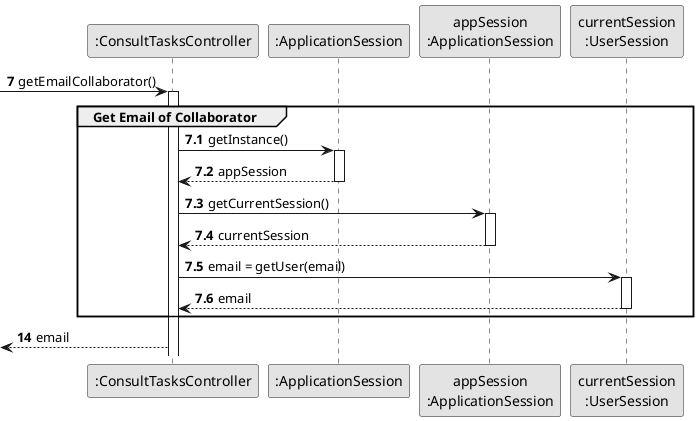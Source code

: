 @startuml
skinparam monochrome true
skinparam packageStyle rectangle
skinparam shadowing false

participant ":ConsultTasksController" as CTRL
participant ":ApplicationSession" as _APP
participant "appSession\n:ApplicationSession" as APP
participant "currentSession\n:UserSession" as SESSION

autonumber 7
-> CTRL : getEmailCollaborator()

autonumber 7.1

activate CTRL
    group Get Email of Collaborator
           CTRL -> _APP : getInstance()
           activate _APP

           _APP --> CTRL : appSession
           deactivate _APP

           CTRL -> APP : getCurrentSession()
           activate APP

           APP --> CTRL : currentSession
           deactivate APP

           CTRL -> SESSION : email = getUser(email)
           activate SESSION

           SESSION --> CTRL : email
           deactivate SESSION

end group
autonumber 14
<-- CTRL : email

@enduml